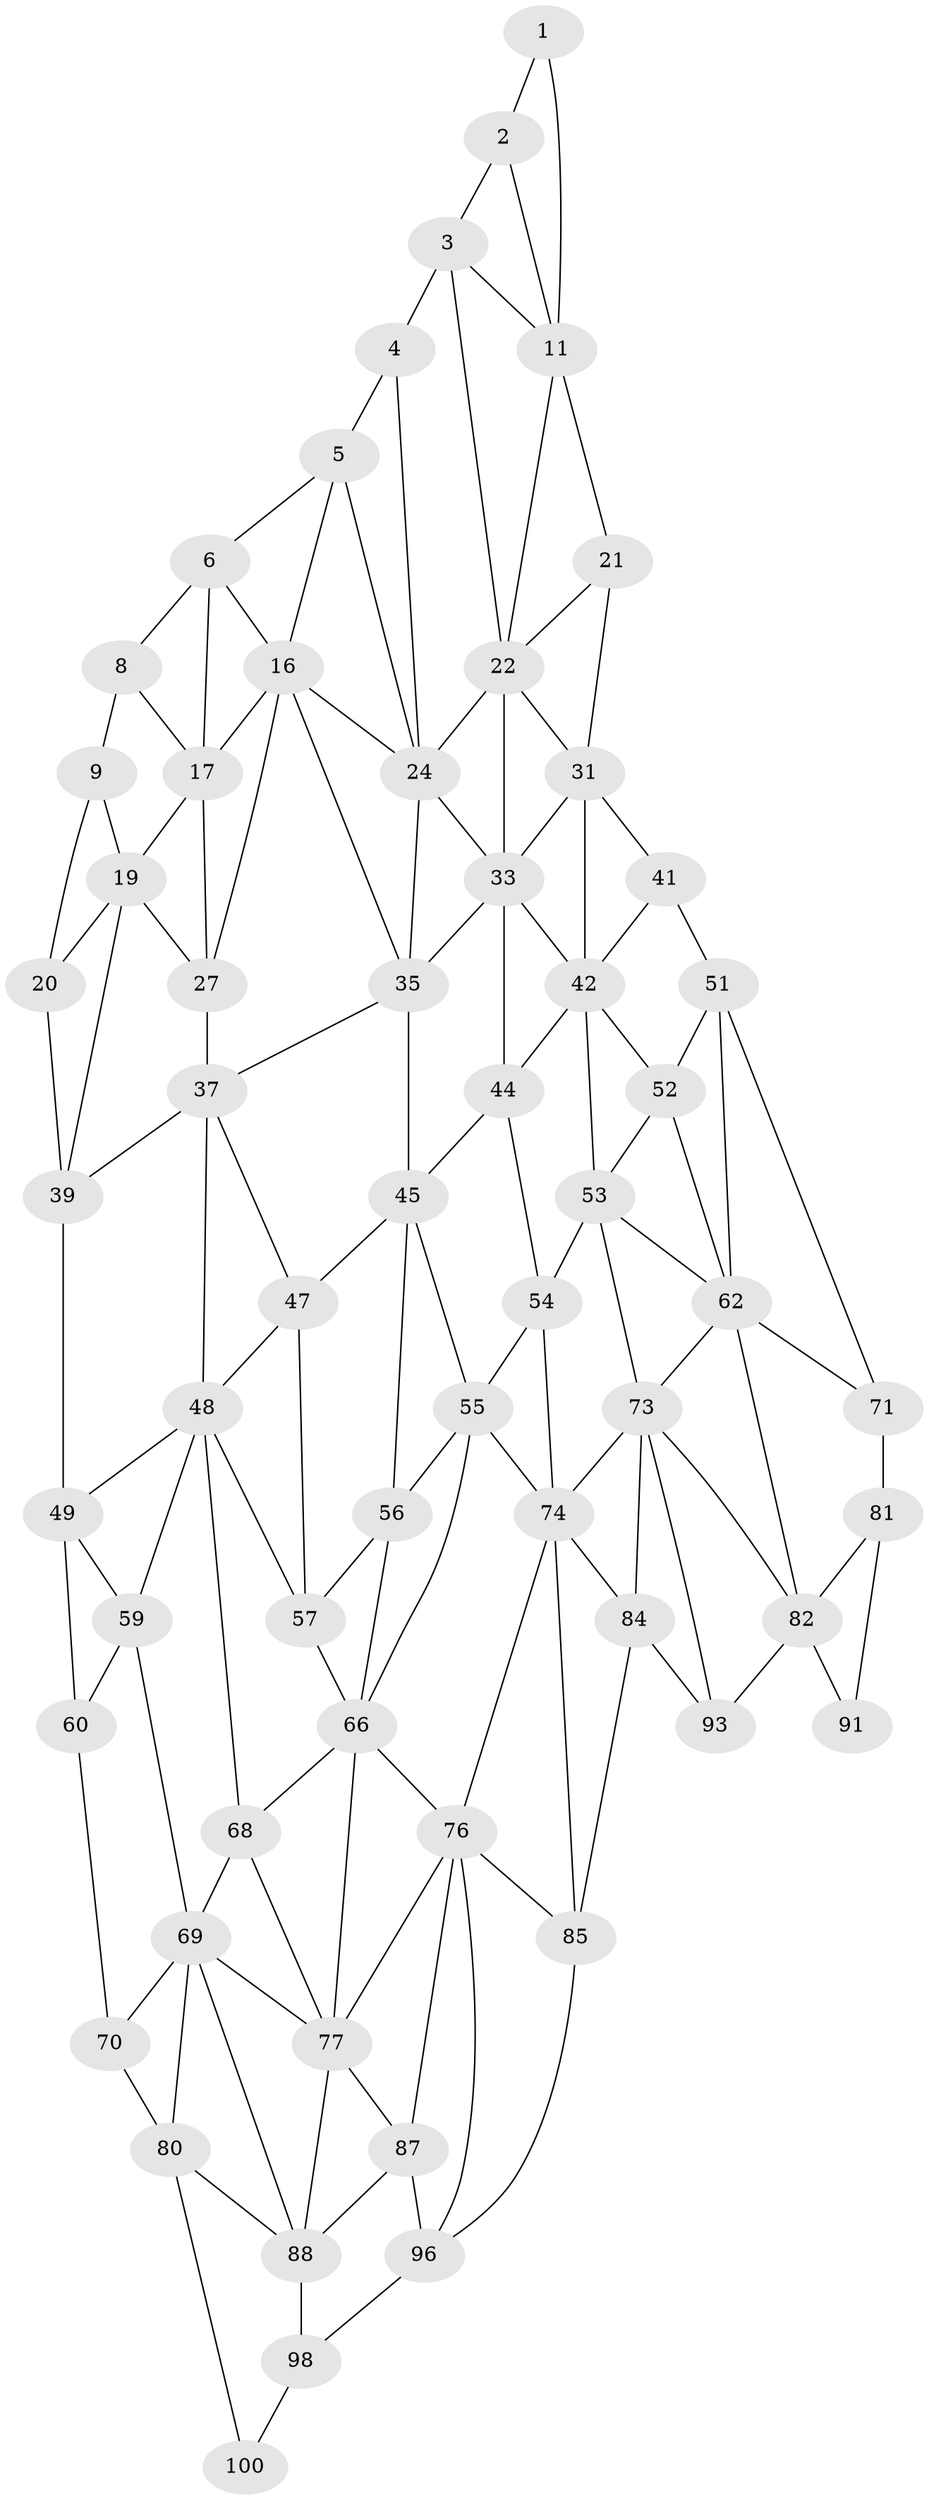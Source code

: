// original degree distribution, {2: 0.04, 3: 0.32, 4: 0.64}
// Generated by graph-tools (version 1.1) at 2025/11/02/21/25 10:11:11]
// undirected, 60 vertices, 129 edges
graph export_dot {
graph [start="1"]
  node [color=gray90,style=filled];
  1;
  2;
  3 [super="+13"];
  4 [super="+14"];
  5 [super="+15"];
  6 [super="+7"];
  8;
  9 [super="+10"];
  11 [super="+12"];
  16 [super="+26"];
  17 [super="+18"];
  19 [super="+29"];
  20 [super="+30"];
  21;
  22 [super="+23"];
  24 [super="+25"];
  27 [super="+28"];
  31 [super="+32"];
  33 [super="+34"];
  35 [super="+36"];
  37 [super="+38"];
  39 [super="+40"];
  41;
  42 [super="+43"];
  44;
  45 [super="+46"];
  47;
  48 [super="+58"];
  49 [super="+50"];
  51 [super="+61"];
  52;
  53 [super="+63"];
  54 [super="+64"];
  55 [super="+65"];
  56;
  57;
  59;
  60;
  62 [super="+72"];
  66 [super="+67"];
  68;
  69 [super="+79"];
  70;
  71;
  73 [super="+83"];
  74 [super="+75"];
  76 [super="+86"];
  77 [super="+78"];
  80 [super="+90"];
  81;
  82 [super="+92"];
  84 [super="+94"];
  85 [super="+95"];
  87;
  88 [super="+89"];
  91;
  93;
  96 [super="+97"];
  98 [super="+99"];
  100;
  1 -- 11;
  1 -- 2;
  2 -- 3;
  2 -- 11;
  3 -- 4 [weight=2];
  3 -- 11;
  3 -- 22;
  4 -- 5 [weight=2];
  4 -- 24;
  5 -- 6;
  5 -- 16;
  5 -- 24;
  6 -- 16;
  6 -- 8;
  6 -- 17;
  8 -- 9;
  8 -- 17;
  9 -- 19;
  9 -- 20;
  11 -- 21;
  11 -- 22;
  16 -- 17;
  16 -- 24;
  16 -- 35;
  16 -- 27;
  17 -- 27 [weight=2];
  17 -- 19;
  19 -- 20 [weight=2];
  19 -- 27;
  19 -- 39;
  20 -- 39;
  21 -- 31;
  21 -- 22;
  22 -- 31;
  22 -- 24;
  22 -- 33;
  24 -- 35;
  24 -- 33;
  27 -- 37 [weight=2];
  31 -- 41;
  31 -- 33;
  31 -- 42;
  33 -- 42;
  33 -- 35;
  33 -- 44;
  35 -- 45 [weight=2];
  35 -- 37;
  37 -- 47;
  37 -- 48;
  37 -- 39;
  39 -- 49 [weight=2];
  41 -- 51;
  41 -- 42;
  42 -- 52;
  42 -- 44;
  42 -- 53;
  44 -- 54;
  44 -- 45;
  45 -- 55;
  45 -- 56;
  45 -- 47;
  47 -- 57;
  47 -- 48;
  48 -- 49;
  48 -- 57;
  48 -- 59;
  48 -- 68;
  49 -- 59;
  49 -- 60;
  51 -- 52;
  51 -- 62;
  51 -- 71;
  52 -- 62;
  52 -- 53;
  53 -- 54 [weight=2];
  53 -- 73;
  53 -- 62;
  54 -- 55 [weight=2];
  54 -- 74;
  55 -- 56;
  55 -- 66;
  55 -- 74;
  56 -- 66;
  56 -- 57;
  57 -- 66;
  59 -- 69;
  59 -- 60;
  60 -- 70;
  62 -- 73;
  62 -- 82;
  62 -- 71;
  66 -- 76;
  66 -- 68;
  66 -- 77;
  68 -- 69;
  68 -- 77;
  69 -- 70;
  69 -- 80;
  69 -- 88;
  69 -- 77;
  70 -- 80;
  71 -- 81;
  73 -- 74;
  73 -- 82;
  73 -- 84;
  73 -- 93;
  74 -- 84;
  74 -- 76;
  74 -- 85;
  76 -- 77;
  76 -- 96;
  76 -- 85;
  76 -- 87;
  77 -- 87;
  77 -- 88;
  80 -- 88;
  80 -- 100;
  81 -- 91;
  81 -- 82;
  82 -- 91;
  82 -- 93;
  84 -- 85 [weight=2];
  84 -- 93;
  85 -- 96;
  87 -- 88;
  87 -- 96;
  88 -- 98 [weight=2];
  96 -- 98;
  98 -- 100;
}
